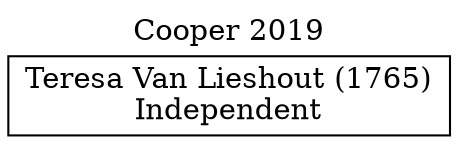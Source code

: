 // House preference flow
digraph "Teresa Van Lieshout (1765)_Cooper_2019" {
	graph [label="Cooper 2019" labelloc=t mclimit=10]
	node [shape=box]
	"Teresa Van Lieshout (1765)" [label="Teresa Van Lieshout (1765)
Independent"]
}
